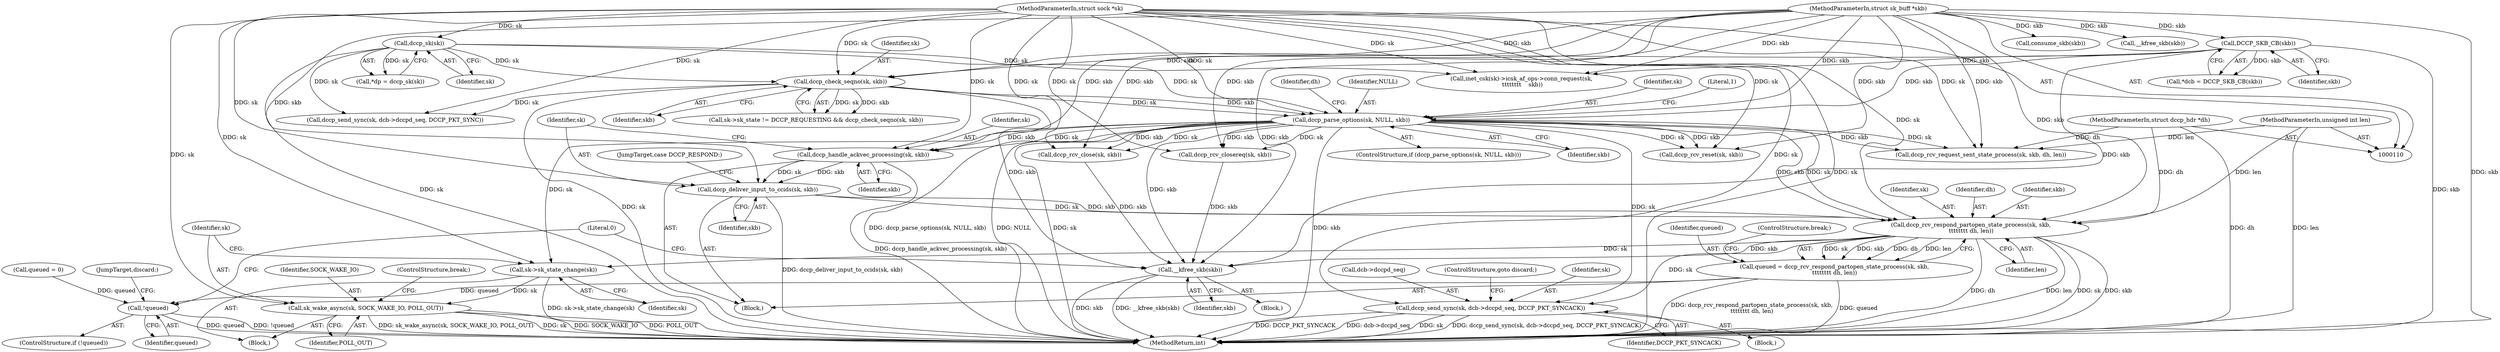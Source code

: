 digraph "0_linux_5edabca9d4cff7f1f2b68f0bac55ef99d9798ba4@API" {
"1000328" [label="(Call,dccp_rcv_respond_partopen_state_process(sk, skb,\n\t\t\t\t\t\t\t\t dh, len))"];
"1000247" [label="(Call,dccp_parse_options(sk, NULL, skb))"];
"1000198" [label="(Call,dccp_check_seqno(sk, skb))"];
"1000119" [label="(Call,dccp_sk(sk))"];
"1000111" [label="(MethodParameterIn,struct sock *sk)"];
"1000124" [label="(Call,DCCP_SKB_CB(skb))"];
"1000112" [label="(MethodParameterIn,struct sk_buff *skb)"];
"1000322" [label="(Call,dccp_deliver_input_to_ccids(sk, skb))"];
"1000319" [label="(Call,dccp_handle_ackvec_processing(sk, skb))"];
"1000113" [label="(MethodParameterIn,struct dccp_hdr *dh)"];
"1000114" [label="(MethodParameterIn,unsigned int len)"];
"1000326" [label="(Call,queued = dccp_rcv_respond_partopen_state_process(sk, skb,\n\t\t\t\t\t\t\t\t dh, len))"];
"1000375" [label="(Call,!queued)"];
"1000351" [label="(Call,sk->sk_state_change(sk))"];
"1000353" [label="(Call,sk_wake_async(sk, SOCK_WAKE_IO, POLL_OUT))"];
"1000367" [label="(Call,dccp_send_sync(sk, dcb->dccpd_seq, DCCP_PKT_SYNCACK))"];
"1000379" [label="(Call,__kfree_skb(skb))"];
"1000380" [label="(Identifier,skb)"];
"1000200" [label="(Identifier,skb)"];
"1000329" [label="(Identifier,sk)"];
"1000113" [label="(MethodParameterIn,struct dccp_hdr *dh)"];
"1000368" [label="(Identifier,sk)"];
"1000332" [label="(Identifier,len)"];
"1000377" [label="(Block,)"];
"1000322" [label="(Call,dccp_deliver_input_to_ccids(sk, skb))"];
"1000124" [label="(Call,DCCP_SKB_CB(skb))"];
"1000327" [label="(Identifier,queued)"];
"1000354" [label="(Identifier,sk)"];
"1000256" [label="(Identifier,dh)"];
"1000198" [label="(Call,dccp_check_seqno(sk, skb))"];
"1000119" [label="(Call,dccp_sk(sk))"];
"1000133" [label="(Call,queued = 0)"];
"1000383" [label="(MethodReturn,int)"];
"1000319" [label="(Call,dccp_handle_ackvec_processing(sk, skb))"];
"1000246" [label="(ControlStructure,if (dccp_parse_options(sk, NULL, skb)))"];
"1000158" [label="(Call,consume_skb(skb))"];
"1000331" [label="(Identifier,dh)"];
"1000330" [label="(Identifier,skb)"];
"1000249" [label="(Identifier,NULL)"];
"1000120" [label="(Identifier,sk)"];
"1000375" [label="(Call,!queued)"];
"1000367" [label="(Call,dccp_send_sync(sk, dcb->dccpd_seq, DCCP_PKT_SYNCACK))"];
"1000239" [label="(Call,dccp_send_sync(sk, dcb->dccpd_seq, DCCP_PKT_SYNC))"];
"1000369" [label="(Call,dcb->dccpd_seq)"];
"1000111" [label="(MethodParameterIn,struct sock *sk)"];
"1000192" [label="(Call,sk->sk_state != DCCP_REQUESTING && dccp_check_seqno(sk, skb))"];
"1000378" [label="(JumpTarget,discard:)"];
"1000326" [label="(Call,queued = dccp_rcv_respond_partopen_state_process(sk, skb,\n\t\t\t\t\t\t\t\t dh, len))"];
"1000356" [label="(Identifier,POLL_OUT)"];
"1000373" [label="(ControlStructure,goto discard;)"];
"1000247" [label="(Call,dccp_parse_options(sk, NULL, skb))"];
"1000117" [label="(Call,*dp = dccp_sk(sk))"];
"1000289" [label="(Call,dccp_rcv_close(sk, skb))"];
"1000353" [label="(Call,sk_wake_async(sk, SOCK_WAKE_IO, POLL_OUT))"];
"1000355" [label="(Identifier,SOCK_WAKE_IO)"];
"1000325" [label="(JumpTarget,case DCCP_RESPOND:)"];
"1000379" [label="(Call,__kfree_skb(skb))"];
"1000324" [label="(Identifier,skb)"];
"1000333" [label="(ControlStructure,break;)"];
"1000349" [label="(Block,)"];
"1000260" [label="(Call,dccp_rcv_reset(sk, skb))"];
"1000250" [label="(Identifier,skb)"];
"1000122" [label="(Call,*dcb = DCCP_SKB_CB(skb))"];
"1000125" [label="(Identifier,skb)"];
"1000320" [label="(Identifier,sk)"];
"1000248" [label="(Identifier,sk)"];
"1000199" [label="(Identifier,sk)"];
"1000376" [label="(Identifier,queued)"];
"1000352" [label="(Identifier,sk)"];
"1000114" [label="(MethodParameterIn,unsigned int len)"];
"1000351" [label="(Call,sk->sk_state_change(sk))"];
"1000112" [label="(MethodParameterIn,struct sk_buff *skb)"];
"1000357" [label="(ControlStructure,break;)"];
"1000274" [label="(Call,dccp_rcv_closereq(sk, skb))"];
"1000382" [label="(Literal,0)"];
"1000252" [label="(Literal,1)"];
"1000328" [label="(Call,dccp_rcv_respond_partopen_state_process(sk, skb,\n\t\t\t\t\t\t\t\t dh, len))"];
"1000314" [label="(Call,__kfree_skb(skb))"];
"1000299" [label="(Block,)"];
"1000323" [label="(Identifier,sk)"];
"1000321" [label="(Identifier,skb)"];
"1000374" [label="(ControlStructure,if (!queued))"];
"1000366" [label="(Block,)"];
"1000372" [label="(Identifier,DCCP_PKT_SYNCACK)"];
"1000152" [label="(Call,inet_csk(sk)->icsk_af_ops->conn_request(sk,\n \t\t\t\t\t\t\t\t    skb))"];
"1000303" [label="(Call,dccp_rcv_request_sent_state_process(sk, skb, dh, len))"];
"1000328" -> "1000326"  [label="AST: "];
"1000328" -> "1000332"  [label="CFG: "];
"1000329" -> "1000328"  [label="AST: "];
"1000330" -> "1000328"  [label="AST: "];
"1000331" -> "1000328"  [label="AST: "];
"1000332" -> "1000328"  [label="AST: "];
"1000326" -> "1000328"  [label="CFG: "];
"1000328" -> "1000383"  [label="DDG: dh"];
"1000328" -> "1000383"  [label="DDG: len"];
"1000328" -> "1000383"  [label="DDG: sk"];
"1000328" -> "1000383"  [label="DDG: skb"];
"1000328" -> "1000326"  [label="DDG: sk"];
"1000328" -> "1000326"  [label="DDG: skb"];
"1000328" -> "1000326"  [label="DDG: dh"];
"1000328" -> "1000326"  [label="DDG: len"];
"1000247" -> "1000328"  [label="DDG: sk"];
"1000247" -> "1000328"  [label="DDG: skb"];
"1000322" -> "1000328"  [label="DDG: sk"];
"1000322" -> "1000328"  [label="DDG: skb"];
"1000111" -> "1000328"  [label="DDG: sk"];
"1000112" -> "1000328"  [label="DDG: skb"];
"1000113" -> "1000328"  [label="DDG: dh"];
"1000114" -> "1000328"  [label="DDG: len"];
"1000328" -> "1000351"  [label="DDG: sk"];
"1000328" -> "1000367"  [label="DDG: sk"];
"1000328" -> "1000379"  [label="DDG: skb"];
"1000247" -> "1000246"  [label="AST: "];
"1000247" -> "1000250"  [label="CFG: "];
"1000248" -> "1000247"  [label="AST: "];
"1000249" -> "1000247"  [label="AST: "];
"1000250" -> "1000247"  [label="AST: "];
"1000252" -> "1000247"  [label="CFG: "];
"1000256" -> "1000247"  [label="CFG: "];
"1000247" -> "1000383"  [label="DDG: sk"];
"1000247" -> "1000383"  [label="DDG: skb"];
"1000247" -> "1000383"  [label="DDG: dccp_parse_options(sk, NULL, skb)"];
"1000247" -> "1000383"  [label="DDG: NULL"];
"1000198" -> "1000247"  [label="DDG: sk"];
"1000198" -> "1000247"  [label="DDG: skb"];
"1000119" -> "1000247"  [label="DDG: sk"];
"1000111" -> "1000247"  [label="DDG: sk"];
"1000124" -> "1000247"  [label="DDG: skb"];
"1000112" -> "1000247"  [label="DDG: skb"];
"1000247" -> "1000260"  [label="DDG: sk"];
"1000247" -> "1000260"  [label="DDG: skb"];
"1000247" -> "1000274"  [label="DDG: sk"];
"1000247" -> "1000274"  [label="DDG: skb"];
"1000247" -> "1000289"  [label="DDG: sk"];
"1000247" -> "1000289"  [label="DDG: skb"];
"1000247" -> "1000303"  [label="DDG: sk"];
"1000247" -> "1000303"  [label="DDG: skb"];
"1000247" -> "1000319"  [label="DDG: sk"];
"1000247" -> "1000319"  [label="DDG: skb"];
"1000247" -> "1000351"  [label="DDG: sk"];
"1000247" -> "1000367"  [label="DDG: sk"];
"1000247" -> "1000379"  [label="DDG: skb"];
"1000198" -> "1000192"  [label="AST: "];
"1000198" -> "1000200"  [label="CFG: "];
"1000199" -> "1000198"  [label="AST: "];
"1000200" -> "1000198"  [label="AST: "];
"1000192" -> "1000198"  [label="CFG: "];
"1000198" -> "1000383"  [label="DDG: sk"];
"1000198" -> "1000192"  [label="DDG: sk"];
"1000198" -> "1000192"  [label="DDG: skb"];
"1000119" -> "1000198"  [label="DDG: sk"];
"1000111" -> "1000198"  [label="DDG: sk"];
"1000124" -> "1000198"  [label="DDG: skb"];
"1000112" -> "1000198"  [label="DDG: skb"];
"1000198" -> "1000239"  [label="DDG: sk"];
"1000198" -> "1000379"  [label="DDG: skb"];
"1000119" -> "1000117"  [label="AST: "];
"1000119" -> "1000120"  [label="CFG: "];
"1000120" -> "1000119"  [label="AST: "];
"1000117" -> "1000119"  [label="CFG: "];
"1000119" -> "1000383"  [label="DDG: sk"];
"1000119" -> "1000117"  [label="DDG: sk"];
"1000111" -> "1000119"  [label="DDG: sk"];
"1000119" -> "1000152"  [label="DDG: sk"];
"1000119" -> "1000239"  [label="DDG: sk"];
"1000111" -> "1000110"  [label="AST: "];
"1000111" -> "1000383"  [label="DDG: sk"];
"1000111" -> "1000152"  [label="DDG: sk"];
"1000111" -> "1000239"  [label="DDG: sk"];
"1000111" -> "1000260"  [label="DDG: sk"];
"1000111" -> "1000274"  [label="DDG: sk"];
"1000111" -> "1000289"  [label="DDG: sk"];
"1000111" -> "1000303"  [label="DDG: sk"];
"1000111" -> "1000319"  [label="DDG: sk"];
"1000111" -> "1000322"  [label="DDG: sk"];
"1000111" -> "1000351"  [label="DDG: sk"];
"1000111" -> "1000353"  [label="DDG: sk"];
"1000111" -> "1000367"  [label="DDG: sk"];
"1000124" -> "1000122"  [label="AST: "];
"1000124" -> "1000125"  [label="CFG: "];
"1000125" -> "1000124"  [label="AST: "];
"1000122" -> "1000124"  [label="CFG: "];
"1000124" -> "1000383"  [label="DDG: skb"];
"1000124" -> "1000122"  [label="DDG: skb"];
"1000112" -> "1000124"  [label="DDG: skb"];
"1000124" -> "1000152"  [label="DDG: skb"];
"1000124" -> "1000379"  [label="DDG: skb"];
"1000112" -> "1000110"  [label="AST: "];
"1000112" -> "1000383"  [label="DDG: skb"];
"1000112" -> "1000152"  [label="DDG: skb"];
"1000112" -> "1000158"  [label="DDG: skb"];
"1000112" -> "1000260"  [label="DDG: skb"];
"1000112" -> "1000274"  [label="DDG: skb"];
"1000112" -> "1000289"  [label="DDG: skb"];
"1000112" -> "1000303"  [label="DDG: skb"];
"1000112" -> "1000314"  [label="DDG: skb"];
"1000112" -> "1000319"  [label="DDG: skb"];
"1000112" -> "1000322"  [label="DDG: skb"];
"1000112" -> "1000379"  [label="DDG: skb"];
"1000322" -> "1000299"  [label="AST: "];
"1000322" -> "1000324"  [label="CFG: "];
"1000323" -> "1000322"  [label="AST: "];
"1000324" -> "1000322"  [label="AST: "];
"1000325" -> "1000322"  [label="CFG: "];
"1000322" -> "1000383"  [label="DDG: dccp_deliver_input_to_ccids(sk, skb)"];
"1000319" -> "1000322"  [label="DDG: sk"];
"1000319" -> "1000322"  [label="DDG: skb"];
"1000319" -> "1000299"  [label="AST: "];
"1000319" -> "1000321"  [label="CFG: "];
"1000320" -> "1000319"  [label="AST: "];
"1000321" -> "1000319"  [label="AST: "];
"1000323" -> "1000319"  [label="CFG: "];
"1000319" -> "1000383"  [label="DDG: dccp_handle_ackvec_processing(sk, skb)"];
"1000113" -> "1000110"  [label="AST: "];
"1000113" -> "1000383"  [label="DDG: dh"];
"1000113" -> "1000303"  [label="DDG: dh"];
"1000114" -> "1000110"  [label="AST: "];
"1000114" -> "1000383"  [label="DDG: len"];
"1000114" -> "1000303"  [label="DDG: len"];
"1000326" -> "1000299"  [label="AST: "];
"1000327" -> "1000326"  [label="AST: "];
"1000333" -> "1000326"  [label="CFG: "];
"1000326" -> "1000383"  [label="DDG: dccp_rcv_respond_partopen_state_process(sk, skb,\n\t\t\t\t\t\t\t\t dh, len)"];
"1000326" -> "1000383"  [label="DDG: queued"];
"1000326" -> "1000375"  [label="DDG: queued"];
"1000375" -> "1000374"  [label="AST: "];
"1000375" -> "1000376"  [label="CFG: "];
"1000376" -> "1000375"  [label="AST: "];
"1000378" -> "1000375"  [label="CFG: "];
"1000382" -> "1000375"  [label="CFG: "];
"1000375" -> "1000383"  [label="DDG: queued"];
"1000375" -> "1000383"  [label="DDG: !queued"];
"1000133" -> "1000375"  [label="DDG: queued"];
"1000351" -> "1000349"  [label="AST: "];
"1000351" -> "1000352"  [label="CFG: "];
"1000352" -> "1000351"  [label="AST: "];
"1000354" -> "1000351"  [label="CFG: "];
"1000351" -> "1000383"  [label="DDG: sk->sk_state_change(sk)"];
"1000351" -> "1000353"  [label="DDG: sk"];
"1000353" -> "1000349"  [label="AST: "];
"1000353" -> "1000356"  [label="CFG: "];
"1000354" -> "1000353"  [label="AST: "];
"1000355" -> "1000353"  [label="AST: "];
"1000356" -> "1000353"  [label="AST: "];
"1000357" -> "1000353"  [label="CFG: "];
"1000353" -> "1000383"  [label="DDG: POLL_OUT"];
"1000353" -> "1000383"  [label="DDG: sk_wake_async(sk, SOCK_WAKE_IO, POLL_OUT)"];
"1000353" -> "1000383"  [label="DDG: sk"];
"1000353" -> "1000383"  [label="DDG: SOCK_WAKE_IO"];
"1000367" -> "1000366"  [label="AST: "];
"1000367" -> "1000372"  [label="CFG: "];
"1000368" -> "1000367"  [label="AST: "];
"1000369" -> "1000367"  [label="AST: "];
"1000372" -> "1000367"  [label="AST: "];
"1000373" -> "1000367"  [label="CFG: "];
"1000367" -> "1000383"  [label="DDG: dcb->dccpd_seq"];
"1000367" -> "1000383"  [label="DDG: sk"];
"1000367" -> "1000383"  [label="DDG: dccp_send_sync(sk, dcb->dccpd_seq, DCCP_PKT_SYNCACK)"];
"1000367" -> "1000383"  [label="DDG: DCCP_PKT_SYNCACK"];
"1000379" -> "1000377"  [label="AST: "];
"1000379" -> "1000380"  [label="CFG: "];
"1000380" -> "1000379"  [label="AST: "];
"1000382" -> "1000379"  [label="CFG: "];
"1000379" -> "1000383"  [label="DDG: skb"];
"1000379" -> "1000383"  [label="DDG: __kfree_skb(skb)"];
"1000289" -> "1000379"  [label="DDG: skb"];
"1000274" -> "1000379"  [label="DDG: skb"];
}

